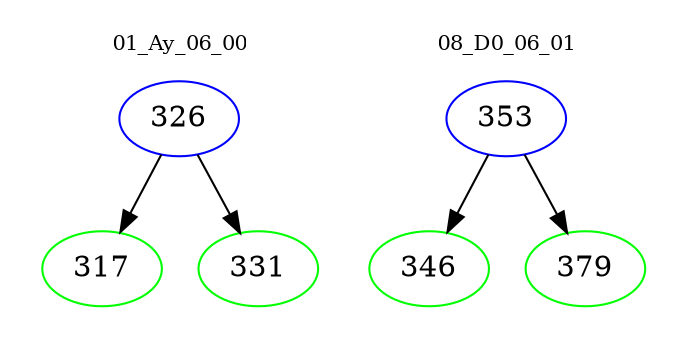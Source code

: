 digraph{
subgraph cluster_0 {
color = white
label = "01_Ay_06_00";
fontsize=10;
T0_326 [label="326", color="blue"]
T0_326 -> T0_317 [color="black"]
T0_317 [label="317", color="green"]
T0_326 -> T0_331 [color="black"]
T0_331 [label="331", color="green"]
}
subgraph cluster_1 {
color = white
label = "08_D0_06_01";
fontsize=10;
T1_353 [label="353", color="blue"]
T1_353 -> T1_346 [color="black"]
T1_346 [label="346", color="green"]
T1_353 -> T1_379 [color="black"]
T1_379 [label="379", color="green"]
}
}
